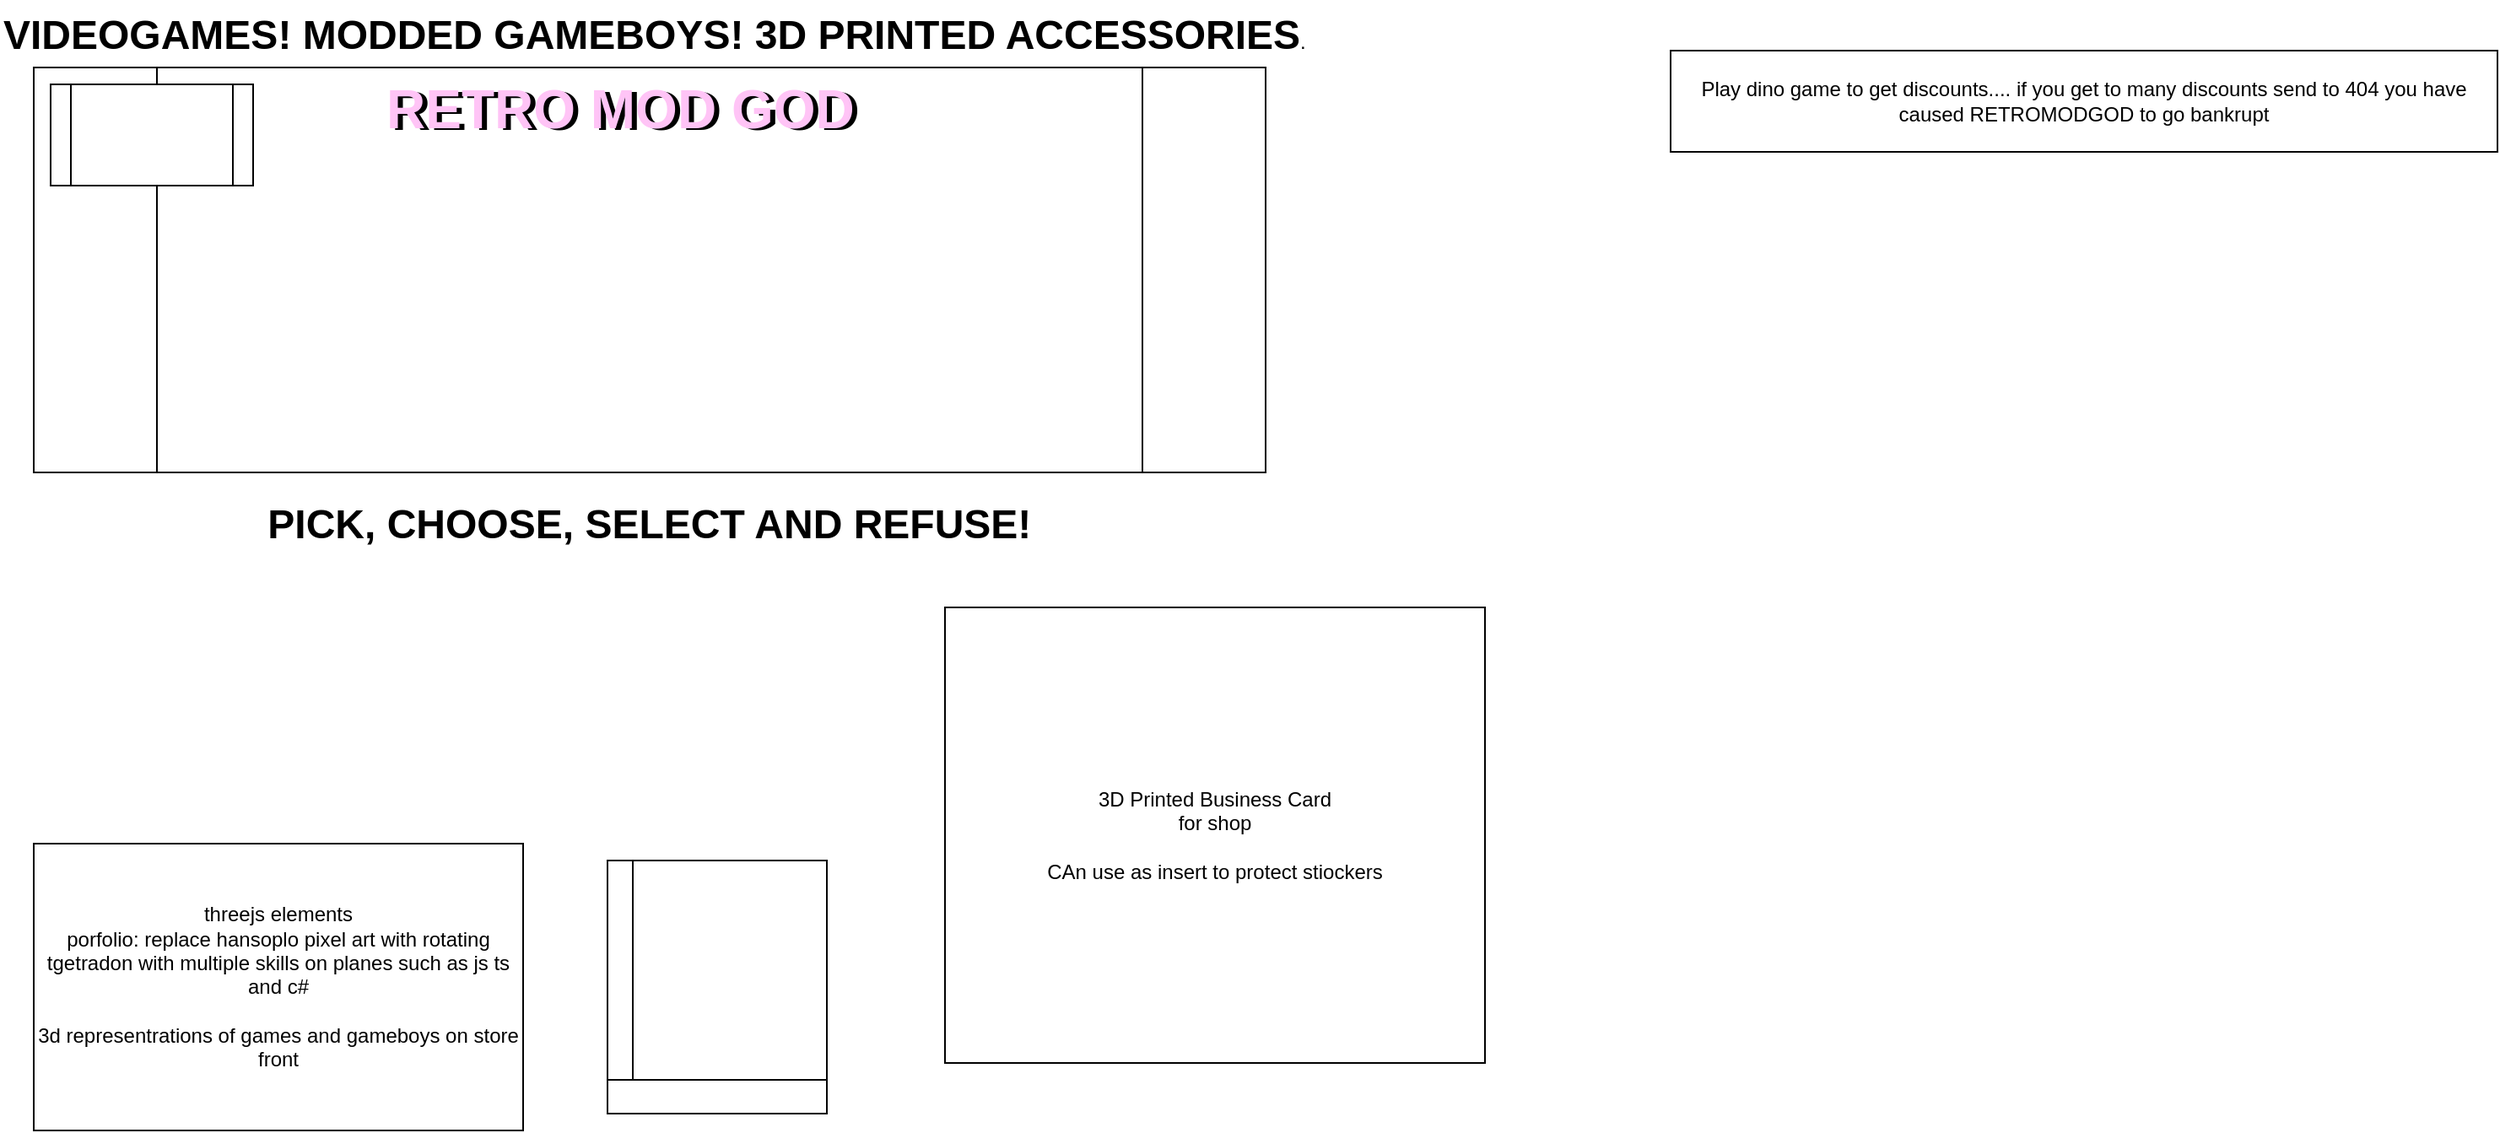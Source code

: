 <mxfile version="26.0.10">
  <diagram name="Page-1" id="0FqAyG7qyWvGr8D5NbYA">
    <mxGraphModel dx="2382" dy="859" grid="1" gridSize="10" guides="1" tooltips="1" connect="1" arrows="1" fold="1" page="1" pageScale="1" pageWidth="850" pageHeight="1100" math="0" shadow="0">
      <root>
        <mxCell id="0" />
        <mxCell id="1" parent="0" />
        <mxCell id="s3SAf-UdSn6TOK4YolAB-1" value="" style="shape=process;whiteSpace=wrap;html=1;backgroundOutline=1;" parent="1" vertex="1">
          <mxGeometry x="70" y="70" width="730" height="240" as="geometry" />
        </mxCell>
        <mxCell id="s3SAf-UdSn6TOK4YolAB-2" value="&lt;h1 style=&quot;text-align: center; margin-top: 0px;&quot;&gt;VIDEOGAMES! MODDED GAMEBOYS! 3D PRINTED ACCESSORIES&lt;span style=&quot;background-color: transparent; color: light-dark(rgb(0, 0, 0), rgb(255, 255, 255)); font-size: 12px; font-weight: normal; text-align: left;&quot;&gt;.&lt;/span&gt;&lt;/h1&gt;" style="text;html=1;whiteSpace=wrap;overflow=hidden;rounded=0;" parent="1" vertex="1">
          <mxGeometry x="50" y="30" width="790" height="120" as="geometry" />
        </mxCell>
        <mxCell id="s3SAf-UdSn6TOK4YolAB-3" value="&lt;h1 style=&quot;text-align: center; margin-top: 0px;&quot;&gt;&amp;nbsp;PICK, CHOOSE, SELECT AND REFUSE!&lt;/h1&gt;" style="text;html=1;whiteSpace=wrap;overflow=hidden;rounded=0;" parent="1" vertex="1">
          <mxGeometry x="200" y="320" width="680" height="120" as="geometry" />
        </mxCell>
        <mxCell id="s3SAf-UdSn6TOK4YolAB-4" value="" style="shape=process;whiteSpace=wrap;html=1;backgroundOutline=1;" parent="1" vertex="1">
          <mxGeometry x="80" y="80" width="120" height="60" as="geometry" />
        </mxCell>
        <mxCell id="s3SAf-UdSn6TOK4YolAB-5" value="&lt;h1 style=&quot;text-align: center; margin-top: 0px;&quot;&gt;&lt;font style=&quot;font-size: 32px;&quot;&gt;RETRO MOD GOD&lt;/font&gt;&lt;/h1&gt;" style="text;html=1;whiteSpace=wrap;overflow=hidden;rounded=0;" parent="1" vertex="1">
          <mxGeometry x="280" y="70" width="680" height="120" as="geometry" />
        </mxCell>
        <mxCell id="s3SAf-UdSn6TOK4YolAB-6" value="&lt;h1 style=&quot;text-align: center; margin-top: 0px;&quot;&gt;&lt;font style=&quot;font-size: 32px; color: rgb(255, 196, 246);&quot;&gt;RETRO MOD GOD&lt;/font&gt;&lt;/h1&gt;" style="text;html=1;whiteSpace=wrap;overflow=hidden;rounded=0;" parent="1" vertex="1">
          <mxGeometry x="277" y="69" width="680" height="120" as="geometry" />
        </mxCell>
        <mxCell id="kUoyLtrpSKkgsi-hgrao-1" value="threejs elements&lt;div&gt;porfolio: replace hansoplo pixel art with rotating tgetradon with multiple skills on planes such as js ts and c#&lt;/div&gt;&lt;div&gt;&lt;br&gt;&lt;/div&gt;&lt;div&gt;3d representrations of games and gameboys on store front&lt;/div&gt;" style="rounded=0;whiteSpace=wrap;html=1;" parent="1" vertex="1">
          <mxGeometry x="70" y="530" width="290" height="170" as="geometry" />
        </mxCell>
        <mxCell id="-HDXUuPS-Vxp154dQ28b-1" value="" style="rounded=0;whiteSpace=wrap;html=1;" parent="1" vertex="1">
          <mxGeometry x="410" y="540" width="30" height="150" as="geometry" />
        </mxCell>
        <mxCell id="-HDXUuPS-Vxp154dQ28b-2" value="" style="rounded=0;whiteSpace=wrap;html=1;" parent="1" vertex="1">
          <mxGeometry x="425" y="540" width="115" height="150" as="geometry" />
        </mxCell>
        <mxCell id="-HDXUuPS-Vxp154dQ28b-3" value="" style="rounded=0;whiteSpace=wrap;html=1;" parent="1" vertex="1">
          <mxGeometry x="410" y="670" width="130" height="20" as="geometry" />
        </mxCell>
        <mxCell id="1mErilV9hB_WaKFDdVqH-2" value="3D Printed Business Card&lt;div&gt;for shop&lt;br&gt;&lt;br&gt;CAn use as insert to protect stiockers&lt;/div&gt;" style="rounded=0;whiteSpace=wrap;html=1;" parent="1" vertex="1">
          <mxGeometry x="610" y="390" width="320" height="270" as="geometry" />
        </mxCell>
        <mxCell id="uZDd7-1moT__J_TVB_JK-1" value="Play dino game to get discounts.... if you get to many discounts send to 404 you have caused RETROMODGOD to go bankrupt" style="rounded=0;whiteSpace=wrap;html=1;" vertex="1" parent="1">
          <mxGeometry x="1040" y="60" width="490" height="60" as="geometry" />
        </mxCell>
      </root>
    </mxGraphModel>
  </diagram>
</mxfile>
